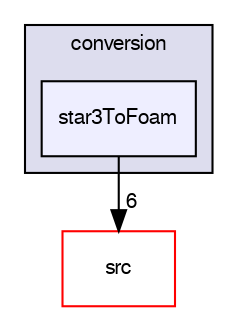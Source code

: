 digraph "applications/utilities/mesh/conversion/star3ToFoam" {
  bgcolor=transparent;
  compound=true
  node [ fontsize="10", fontname="FreeSans"];
  edge [ labelfontsize="10", labelfontname="FreeSans"];
  subgraph clusterdir_5148cfe1bce83bc5fdc09a52963260a1 {
    graph [ bgcolor="#ddddee", pencolor="black", label="conversion" fontname="FreeSans", fontsize="10", URL="dir_5148cfe1bce83bc5fdc09a52963260a1.html"]
  dir_fafe5acdb2e7b8e9b726b74918f6e09d [shape=box, label="star3ToFoam", style="filled", fillcolor="#eeeeff", pencolor="black", URL="dir_fafe5acdb2e7b8e9b726b74918f6e09d.html"];
  }
  dir_68267d1309a1af8e8297ef4c3efbcdba [shape=box label="src" color="red" URL="dir_68267d1309a1af8e8297ef4c3efbcdba.html"];
  dir_fafe5acdb2e7b8e9b726b74918f6e09d->dir_68267d1309a1af8e8297ef4c3efbcdba [headlabel="6", labeldistance=1.5 headhref="dir_000324_000568.html"];
}
